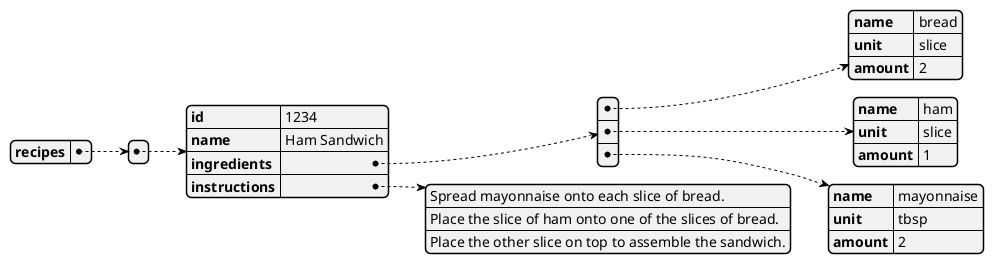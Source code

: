@startjson

{
  "recipes": [
    {
      "id":"1234",
      "name":"Ham Sandwich",
      "ingredients": [
        {
            "name":"bread",
            "unit":"slice",
            "amount":"2"
        },
        {
            "name":"ham",
            "unit":"slice",
            "amount":"1"
        },
        {
            "name":"mayonnaise",
            "unit":"tbsp",
            "amount":"2"
        }
      ],
      "instructions": [
        "Spread mayonnaise onto each slice of bread.",
        "Place the slice of ham onto one of the slices of bread.",
        "Place the other slice on top to assemble the sandwich."
      ]
    }
  ]
}

@endjson
